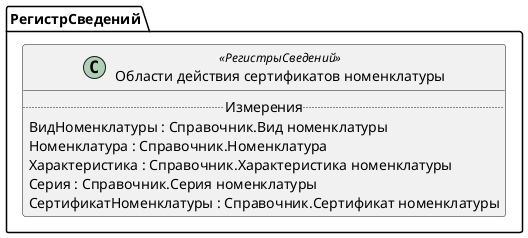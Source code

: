 ﻿@startuml ОбластиДействияСертификатовНоменклатуры
'!include templates.wsd
'..\include templates.wsd
class РегистрСведений.ОбластиДействияСертификатовНоменклатуры as "Области действия сертификатов номенклатуры" <<РегистрыСведений>>
{
..Измерения..
ВидНоменклатуры : Справочник.Вид номенклатуры
Номенклатура : Справочник.Номенклатура
Характеристика : Справочник.Характеристика номенклатуры
Серия : Справочник.Серия номенклатуры
СертификатНоменклатуры : Справочник.Сертификат номенклатуры
}
@enduml
